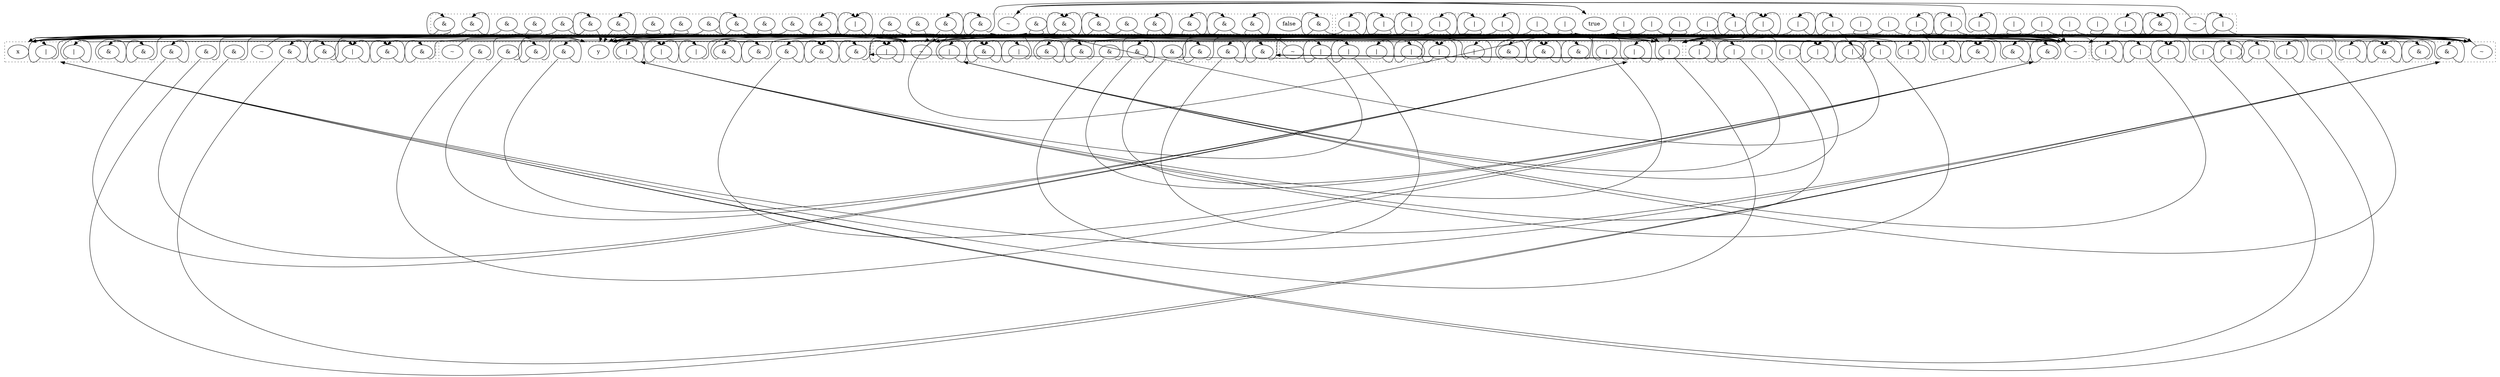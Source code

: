 digraph egraph {
  compound=true
  clusterrank=local
  subgraph cluster_0 {
    style=dotted
    0.0[label = "x"]
    0.1[label = "&"]
    0.2[label = "|"]
    0.3[label = "&"]
    0.4[label = "&"]
    0.5[label = "|"]
    0.6[label = "|"]
    0.7[label = "~"]
    0.8[label = "&"]
    0.9[label = "&"]
    0.10[label = "&"]
    0.11[label = "&"]
    0.12[label = "&"]
    0.13[label = "&"]
  }
  subgraph cluster_3 {
    style=dotted
    3.0[label = "true"]
    3.1[label = "~"]
    3.2[label = "&"]
    3.3[label = "|"]
    3.4[label = "|"]
    3.5[label = "|"]
    3.6[label = "|"]
    3.7[label = "|"]
    3.8[label = "|"]
    3.9[label = "|"]
    3.10[label = "|"]
    3.11[label = "|"]
    3.12[label = "|"]
    3.13[label = "|"]
    3.14[label = "|"]
    3.15[label = "|"]
    3.16[label = "|"]
    3.17[label = "|"]
    3.18[label = "|"]
    3.19[label = "|"]
    3.20[label = "|"]
    3.21[label = "|"]
    3.22[label = "|"]
    3.23[label = "|"]
    3.24[label = "|"]
    3.25[label = "|"]
    3.26[label = "|"]
    3.27[label = "|"]
    3.28[label = "|"]
    3.29[label = "|"]
  }
  subgraph cluster_4 {
    style=dotted
    4.0[label = "~"]
    4.1[label = "false"]
    4.2[label = "&"]
    4.3[label = "&"]
    4.4[label = "&"]
    4.5[label = "&"]
    4.6[label = "&"]
    4.7[label = "&"]
    4.8[label = "&"]
    4.9[label = "&"]
    4.10[label = "&"]
    4.11[label = "&"]
    4.12[label = "&"]
    4.13[label = "&"]
    4.14[label = "&"]
    4.15[label = "|"]
    4.16[label = "&"]
    4.17[label = "&"]
    4.18[label = "&"]
    4.19[label = "&"]
    4.20[label = "&"]
    4.21[label = "&"]
    4.22[label = "&"]
    4.23[label = "&"]
    4.24[label = "&"]
    4.25[label = "&"]
    4.26[label = "&"]
    4.27[label = "&"]
    4.28[label = "&"]
    4.29[label = "&"]
  }
  subgraph cluster_6 {
    style=dotted
    6.0[label = "~"]
    6.1[label = "&"]
    6.2[label = "&"]
    6.3[label = "&"]
    6.4[label = "|"]
    6.5[label = "|"]
    6.6[label = "|"]
    6.7[label = "|"]
    6.8[label = "|"]
    6.9[label = "|"]
    6.10[label = "|"]
    6.11[label = "|"]
    6.12[label = "|"]
  }
  subgraph cluster_8 {
    style=dotted
    8.0[label = "y"]
    8.1[label = "&"]
    8.2[label = "&"]
    8.3[label = "&"]
    8.4[label = "&"]
    8.5[label = "&"]
    8.6[label = "|"]
    8.7[label = "|"]
    8.8[label = "|"]
    8.9[label = "&"]
    8.10[label = "&"]
    8.11[label = "&"]
    8.12[label = "&"]
    8.13[label = "~"]
  }
  subgraph cluster_37 {
    style=dotted
    37.0[label = "|"]
    37.1[label = "|"]
    37.2[label = "|"]
    37.3[label = "|"]
    37.4[label = "&"]
    37.5[label = "&"]
    37.6[label = "&"]
    37.7[label = "|"]
    37.8[label = "|"]
    37.9[label = "|"]
    37.10[label = "|"]
    37.11[label = "|"]
    37.12[label = "~"]
  }
  subgraph cluster_64 {
    style=dotted
    64.0[label = "~"]
    64.1[label = "&"]
    64.2[label = "&"]
    64.3[label = "&"]
    64.4[label = "|"]
    64.5[label = "|"]
    64.6[label = "|"]
    64.7[label = "|"]
    64.8[label = "|"]
    64.9[label = "|"]
    64.10[label = "|"]
    64.11[label = "|"]
    64.12[label = "|"]
  }
  subgraph cluster_65 {
    style=dotted
    65.0[label = "~"]
    65.1[label = "&"]
    65.2[label = "&"]
    65.3[label = "&"]
    65.4[label = "&"]
    65.5[label = "&"]
    65.6[label = "&"]
    65.7[label = "&"]
    65.8[label = "&"]
    65.9[label = "&"]
    65.10[label = "|"]
    65.11[label = "|"]
    65.12[label = "|"]
  }
  0.1:sw -> 0.1:n [lhead = cluster_0, ]
  0.1:se -> 0.1:n [lhead = cluster_0, ]
  0.2:sw -> 0.2:n [lhead = cluster_0, ]
  0.2:se -> 0.2:n [lhead = cluster_0, ]
  0.3:sw -> 0.3:n [lhead = cluster_0, ]
  0.3:se -> 3.0 [lhead = cluster_3, ]
  0.4:sw -> 3.0 [lhead = cluster_3, ]
  0.4:se -> 0.4:n [lhead = cluster_0, ]
  0.5:sw -> 0.5:n [lhead = cluster_0, ]
  0.5:se -> 4.0 [lhead = cluster_4, ]
  0.6:sw -> 4.0 [lhead = cluster_4, ]
  0.6:se -> 0.6:n [lhead = cluster_0, ]
  0.7 -> 6.0 [lhead = cluster_6, ]
  0.8:sw -> 37.0 [lhead = cluster_37, ]
  0.8:se -> 0.8:n [lhead = cluster_0, ]
  0.9:sw -> 0.9:n [lhead = cluster_0, ]
  0.9:se -> 37.0 [lhead = cluster_37, ]
  0.10:sw -> 37.0 [lhead = cluster_37, ]
  0.10:se -> 64.0 [lhead = cluster_64, ]
  0.11:sw -> 0.11:n [lhead = cluster_0, ]
  0.11:se -> 64.0 [lhead = cluster_64, ]
  0.12:sw -> 64.0 [lhead = cluster_64, ]
  0.12:se -> 37.0 [lhead = cluster_37, ]
  0.13:sw -> 64.0 [lhead = cluster_64, ]
  0.13:se -> 0.13:n [lhead = cluster_0, ]
  3.1 -> 4.0 [lhead = cluster_4, ]
  3.2:sw -> 3.2:n [lhead = cluster_3, ]
  3.2:se -> 3.2:n [lhead = cluster_3, ]
  3.3:sw -> 37.0 [lhead = cluster_37, ]
  3.3:se -> 3.3:n [lhead = cluster_3, ]
  3.4:sw -> 37.0 [lhead = cluster_37, ]
  3.4:se -> 6.0 [lhead = cluster_6, ]
  3.5:sw -> 8.0 [lhead = cluster_8, ]
  3.5:se -> 3.5:n [lhead = cluster_3, ]
  3.6:sw -> 0.0 [lhead = cluster_0, ]
  3.6:se -> 3.6:n [lhead = cluster_3, ]
  3.7:sw -> 0.0 [lhead = cluster_0, ]
  3.7:se -> 6.0 [lhead = cluster_6, ]
  3.8:sw -> 4.0 [lhead = cluster_4, ]
  3.8:se -> 3.8:n [lhead = cluster_3, ]
  3.9:sw -> 3.9:n [lhead = cluster_3, ]
  3.9:se -> 37.0 [lhead = cluster_37, ]
  3.10:sw -> 3.10:n [lhead = cluster_3, ]
  3.10:se -> 8.0 [lhead = cluster_8, ]
  3.11:sw -> 6.0 [lhead = cluster_6, ]
  3.11:se -> 37.0 [lhead = cluster_37, ]
  3.12:sw -> 3.12:n [lhead = cluster_3, ]
  3.12:se -> 0.0 [lhead = cluster_0, ]
  3.13:sw -> 3.13:n [lhead = cluster_3, ]
  3.13:se -> 4.0 [lhead = cluster_4, ]
  3.14:sw -> 6.0 [lhead = cluster_6, ]
  3.14:se -> 0.0 [lhead = cluster_0, ]
  3.15:sw -> 3.15:n [lhead = cluster_3, ]
  3.15:se -> 3.15:n [lhead = cluster_3, ]
  3.16:sw -> 3.16:n [lhead = cluster_3, ]
  3.16:se -> 6.0 [lhead = cluster_6, ]
  3.17:sw -> 6.0 [lhead = cluster_6, ]
  3.17:se -> 3.17:n [lhead = cluster_3, ]
  3.18:sw -> 37.0 [lhead = cluster_37, ]
  3.18:se -> 64.0 [lhead = cluster_64, ]
  3.19:sw -> 37.0 [lhead = cluster_37, ]
  3.19:se -> 65.0 [lhead = cluster_65, ]
  3.20:sw -> 8.0 [lhead = cluster_8, ]
  3.20:se -> 64.0 [lhead = cluster_64, ]
  3.21:sw -> 64.0 [lhead = cluster_64, ]
  3.21:se -> 37.0 [lhead = cluster_37, ]
  3.22:sw -> 64.0 [lhead = cluster_64, ]
  3.22:se -> 8.0 [lhead = cluster_8, ]
  3.23:sw -> 65.0 [lhead = cluster_65, ]
  3.23:se -> 37.0 [lhead = cluster_37, ]
  3.24:sw -> 3.24:n [lhead = cluster_3, ]
  3.24:se -> 64.0 [lhead = cluster_64, ]
  3.25:sw -> 3.25:n [lhead = cluster_3, ]
  3.25:se -> 65.0 [lhead = cluster_65, ]
  3.26:sw -> 6.0 [lhead = cluster_6, ]
  3.26:se -> 64.0 [lhead = cluster_64, ]
  3.27:sw -> 64.0 [lhead = cluster_64, ]
  3.27:se -> 3.27:n [lhead = cluster_3, ]
  3.28:sw -> 64.0 [lhead = cluster_64, ]
  3.28:se -> 6.0 [lhead = cluster_6, ]
  3.29:sw -> 65.0 [lhead = cluster_65, ]
  3.29:se -> 3.29:n [lhead = cluster_3, ]
  4.0 -> 3.0 [lhead = cluster_3, ]
  4.2:sw -> 8.0 [lhead = cluster_8, ]
  4.2:se -> 0.0 [lhead = cluster_0, ]
  4.3:sw -> 8.0 [lhead = cluster_8, ]
  4.3:se -> 4.3:n [lhead = cluster_4, ]
  4.4:sw -> 0.0 [lhead = cluster_0, ]
  4.4:se -> 8.0 [lhead = cluster_8, ]
  4.5:sw -> 4.5:n [lhead = cluster_4, ]
  4.5:se -> 8.0 [lhead = cluster_8, ]
  4.6:sw -> 0.0 [lhead = cluster_0, ]
  4.6:se -> 4.6:n [lhead = cluster_4, ]
  4.7:sw -> 4.7:n [lhead = cluster_4, ]
  4.7:se -> 0.0 [lhead = cluster_0, ]
  4.8:sw -> 4.8:n [lhead = cluster_4, ]
  4.8:se -> 4.8:n [lhead = cluster_4, ]
  4.9:sw -> 0.0 [lhead = cluster_0, ]
  4.9:se -> 6.0 [lhead = cluster_6, ]
  4.10:sw -> 4.10:n [lhead = cluster_4, ]
  4.10:se -> 3.0 [lhead = cluster_3, ]
  4.11:sw -> 4.11:n [lhead = cluster_4, ]
  4.11:se -> 6.0 [lhead = cluster_6, ]
  4.12:sw -> 3.0 [lhead = cluster_3, ]
  4.12:se -> 4.12:n [lhead = cluster_4, ]
  4.13:sw -> 6.0 [lhead = cluster_6, ]
  4.13:se -> 0.0 [lhead = cluster_0, ]
  4.14:sw -> 6.0 [lhead = cluster_6, ]
  4.14:se -> 4.14:n [lhead = cluster_4, ]
  4.15:sw -> 4.15:n [lhead = cluster_4, ]
  4.15:se -> 4.15:n [lhead = cluster_4, ]
  4.16:sw -> 37.0 [lhead = cluster_37, ]
  4.16:se -> 4.16:n [lhead = cluster_4, ]
  4.17:sw -> 4.17:n [lhead = cluster_4, ]
  4.17:se -> 37.0 [lhead = cluster_37, ]
  4.18:sw -> 37.0 [lhead = cluster_37, ]
  4.18:se -> 65.0 [lhead = cluster_65, ]
  4.19:sw -> 8.0 [lhead = cluster_8, ]
  4.19:se -> 64.0 [lhead = cluster_64, ]
  4.20:sw -> 8.0 [lhead = cluster_8, ]
  4.20:se -> 65.0 [lhead = cluster_65, ]
  4.21:sw -> 0.0 [lhead = cluster_0, ]
  4.21:se -> 65.0 [lhead = cluster_65, ]
  4.22:sw -> 4.22:n [lhead = cluster_4, ]
  4.22:se -> 64.0 [lhead = cluster_64, ]
  4.23:sw -> 4.23:n [lhead = cluster_4, ]
  4.23:se -> 65.0 [lhead = cluster_65, ]
  4.24:sw -> 64.0 [lhead = cluster_64, ]
  4.24:se -> 8.0 [lhead = cluster_8, ]
  4.25:sw -> 65.0 [lhead = cluster_65, ]
  4.25:se -> 37.0 [lhead = cluster_37, ]
  4.26:sw -> 65.0 [lhead = cluster_65, ]
  4.26:se -> 8.0 [lhead = cluster_8, ]
  4.27:sw -> 64.0 [lhead = cluster_64, ]
  4.27:se -> 4.27:n [lhead = cluster_4, ]
  4.28:sw -> 65.0 [lhead = cluster_65, ]
  4.28:se -> 0.0 [lhead = cluster_0, ]
  4.29:sw -> 65.0 [lhead = cluster_65, ]
  4.29:se -> 4.29:n [lhead = cluster_4, ]
  6.0 -> 0.0 [lhead = cluster_0, ]
  6.1:sw -> 3.0 [lhead = cluster_3, ]
  6.1:se -> 6.1:n [lhead = cluster_6, ]
  6.2:sw -> 6.2:n [lhead = cluster_6, ]
  6.2:se -> 3.0 [lhead = cluster_3, ]
  6.3:sw -> 6.3:n [lhead = cluster_6, ]
  6.3:se -> 6.3:n [lhead = cluster_6, ]
  6.4:sw -> 8.0 [lhead = cluster_8, ]
  6.4:se -> 6.4:n [lhead = cluster_6, ]
  6.5:sw -> 4.0 [lhead = cluster_4, ]
  6.5:se -> 6.5:n [lhead = cluster_6, ]
  6.6:sw -> 6.6:n [lhead = cluster_6, ]
  6.6:se -> 8.0 [lhead = cluster_8, ]
  6.7:sw -> 6.7:n [lhead = cluster_6, ]
  6.7:se -> 4.0 [lhead = cluster_4, ]
  6.8:sw -> 6.8:n [lhead = cluster_6, ]
  6.8:se -> 6.8:n [lhead = cluster_6, ]
  6.9:sw -> 8.0 [lhead = cluster_8, ]
  6.9:se -> 65.0 [lhead = cluster_65, ]
  6.10:sw -> 65.0 [lhead = cluster_65, ]
  6.10:se -> 8.0 [lhead = cluster_8, ]
  6.11:sw -> 6.11:n [lhead = cluster_6, ]
  6.11:se -> 65.0 [lhead = cluster_65, ]
  6.12:sw -> 65.0 [lhead = cluster_65, ]
  6.12:se -> 6.12:n [lhead = cluster_6, ]
  8.1:sw -> 8.1:n [lhead = cluster_8, ]
  8.1:se -> 8.1:n [lhead = cluster_8, ]
  8.2:sw -> 8.2:n [lhead = cluster_8, ]
  8.2:se -> 3.0 [lhead = cluster_3, ]
  8.3:sw -> 8.3:n [lhead = cluster_8, ]
  8.3:se -> 6.0 [lhead = cluster_6, ]
  8.4:sw -> 3.0 [lhead = cluster_3, ]
  8.4:se -> 8.4:n [lhead = cluster_8, ]
  8.5:sw -> 6.0 [lhead = cluster_6, ]
  8.5:se -> 8.5:n [lhead = cluster_8, ]
  8.6:sw -> 8.6:n [lhead = cluster_8, ]
  8.6:se -> 8.6:n [lhead = cluster_8, ]
  8.7:sw -> 8.7:n [lhead = cluster_8, ]
  8.7:se -> 4.0 [lhead = cluster_4, ]
  8.8:sw -> 4.0 [lhead = cluster_4, ]
  8.8:se -> 8.8:n [lhead = cluster_8, ]
  8.9:sw -> 37.0 [lhead = cluster_37, ]
  8.9:se -> 8.9:n [lhead = cluster_8, ]
  8.10:sw -> 8.10:n [lhead = cluster_8, ]
  8.10:se -> 37.0 [lhead = cluster_37, ]
  8.11:sw -> 37.0 [lhead = cluster_37, ]
  8.11:se -> 6.0 [lhead = cluster_6, ]
  8.12:sw -> 6.0 [lhead = cluster_6, ]
  8.12:se -> 37.0 [lhead = cluster_37, ]
  8.13 -> 64.0 [lhead = cluster_64, ]
  37.0:sw -> 8.0 [lhead = cluster_8, ]
  37.0:se -> 0.0 [lhead = cluster_0, ]
  37.1:sw -> 0.0 [lhead = cluster_0, ]
  37.1:se -> 37.1:n [lhead = cluster_37, ]
  37.2:sw -> 0.0 [lhead = cluster_0, ]
  37.2:se -> 8.0 [lhead = cluster_8, ]
  37.3:sw -> 4.0 [lhead = cluster_4, ]
  37.3:se -> 37.3:n [lhead = cluster_37, ]
  37.4:sw -> 37.4:n [lhead = cluster_37, ]
  37.4:se -> 37.4:n [lhead = cluster_37, ]
  37.5:sw -> 37.5:n [lhead = cluster_37, ]
  37.5:se -> 3.0 [lhead = cluster_3, ]
  37.6:sw -> 3.0 [lhead = cluster_3, ]
  37.6:se -> 37.6:n [lhead = cluster_37, ]
  37.7:sw -> 37.7:n [lhead = cluster_37, ]
  37.7:se -> 37.7:n [lhead = cluster_37, ]
  37.8:sw -> 37.8:n [lhead = cluster_37, ]
  37.8:se -> 8.0 [lhead = cluster_8, ]
  37.9:sw -> 8.0 [lhead = cluster_8, ]
  37.9:se -> 37.9:n [lhead = cluster_37, ]
  37.10:sw -> 37.10:n [lhead = cluster_37, ]
  37.10:se -> 0.0 [lhead = cluster_0, ]
  37.11:sw -> 37.11:n [lhead = cluster_37, ]
  37.11:se -> 4.0 [lhead = cluster_4, ]
  37.12 -> 65.0 [lhead = cluster_65, ]
  64.0 -> 8.0 [lhead = cluster_8, ]
  64.1:sw -> 3.0 [lhead = cluster_3, ]
  64.1:se -> 64.1:n [lhead = cluster_64, ]
  64.2:sw -> 64.2:n [lhead = cluster_64, ]
  64.2:se -> 3.0 [lhead = cluster_3, ]
  64.3:sw -> 64.3:n [lhead = cluster_64, ]
  64.3:se -> 64.3:n [lhead = cluster_64, ]
  64.4:sw -> 0.0 [lhead = cluster_0, ]
  64.4:se -> 64.4:n [lhead = cluster_64, ]
  64.5:sw -> 0.0 [lhead = cluster_0, ]
  64.5:se -> 65.0 [lhead = cluster_65, ]
  64.6:sw -> 4.0 [lhead = cluster_4, ]
  64.6:se -> 64.6:n [lhead = cluster_64, ]
  64.7:sw -> 64.7:n [lhead = cluster_64, ]
  64.7:se -> 0.0 [lhead = cluster_0, ]
  64.8:sw -> 64.8:n [lhead = cluster_64, ]
  64.8:se -> 4.0 [lhead = cluster_4, ]
  64.9:sw -> 65.0 [lhead = cluster_65, ]
  64.9:se -> 0.0 [lhead = cluster_0, ]
  64.10:sw -> 64.10:n [lhead = cluster_64, ]
  64.10:se -> 64.10:n [lhead = cluster_64, ]
  64.11:sw -> 64.11:n [lhead = cluster_64, ]
  64.11:se -> 65.0 [lhead = cluster_65, ]
  64.12:sw -> 65.0 [lhead = cluster_65, ]
  64.12:se -> 64.12:n [lhead = cluster_64, ]
  65.0 -> 37.0 [lhead = cluster_37, ]
  65.1:sw -> 3.0 [lhead = cluster_3, ]
  65.1:se -> 65.1:n [lhead = cluster_65, ]
  65.2:sw -> 6.0 [lhead = cluster_6, ]
  65.2:se -> 64.0 [lhead = cluster_64, ]
  65.3:sw -> 6.0 [lhead = cluster_6, ]
  65.3:se -> 65.3:n [lhead = cluster_65, ]
  65.4:sw -> 64.0 [lhead = cluster_64, ]
  65.4:se -> 6.0 [lhead = cluster_6, ]
  65.5:sw -> 65.5:n [lhead = cluster_65, ]
  65.5:se -> 3.0 [lhead = cluster_3, ]
  65.6:sw -> 65.6:n [lhead = cluster_65, ]
  65.6:se -> 6.0 [lhead = cluster_6, ]
  65.7:sw -> 64.0 [lhead = cluster_64, ]
  65.7:se -> 65.7:n [lhead = cluster_65, ]
  65.8:sw -> 65.8:n [lhead = cluster_65, ]
  65.8:se -> 64.0 [lhead = cluster_64, ]
  65.9:sw -> 65.9:n [lhead = cluster_65, ]
  65.9:se -> 65.9:n [lhead = cluster_65, ]
  65.10:sw -> 4.0 [lhead = cluster_4, ]
  65.10:se -> 65.10:n [lhead = cluster_65, ]
  65.11:sw -> 65.11:n [lhead = cluster_65, ]
  65.11:se -> 4.0 [lhead = cluster_4, ]
  65.12:sw -> 65.12:n [lhead = cluster_65, ]
  65.12:se -> 65.12:n [lhead = cluster_65, ]
}